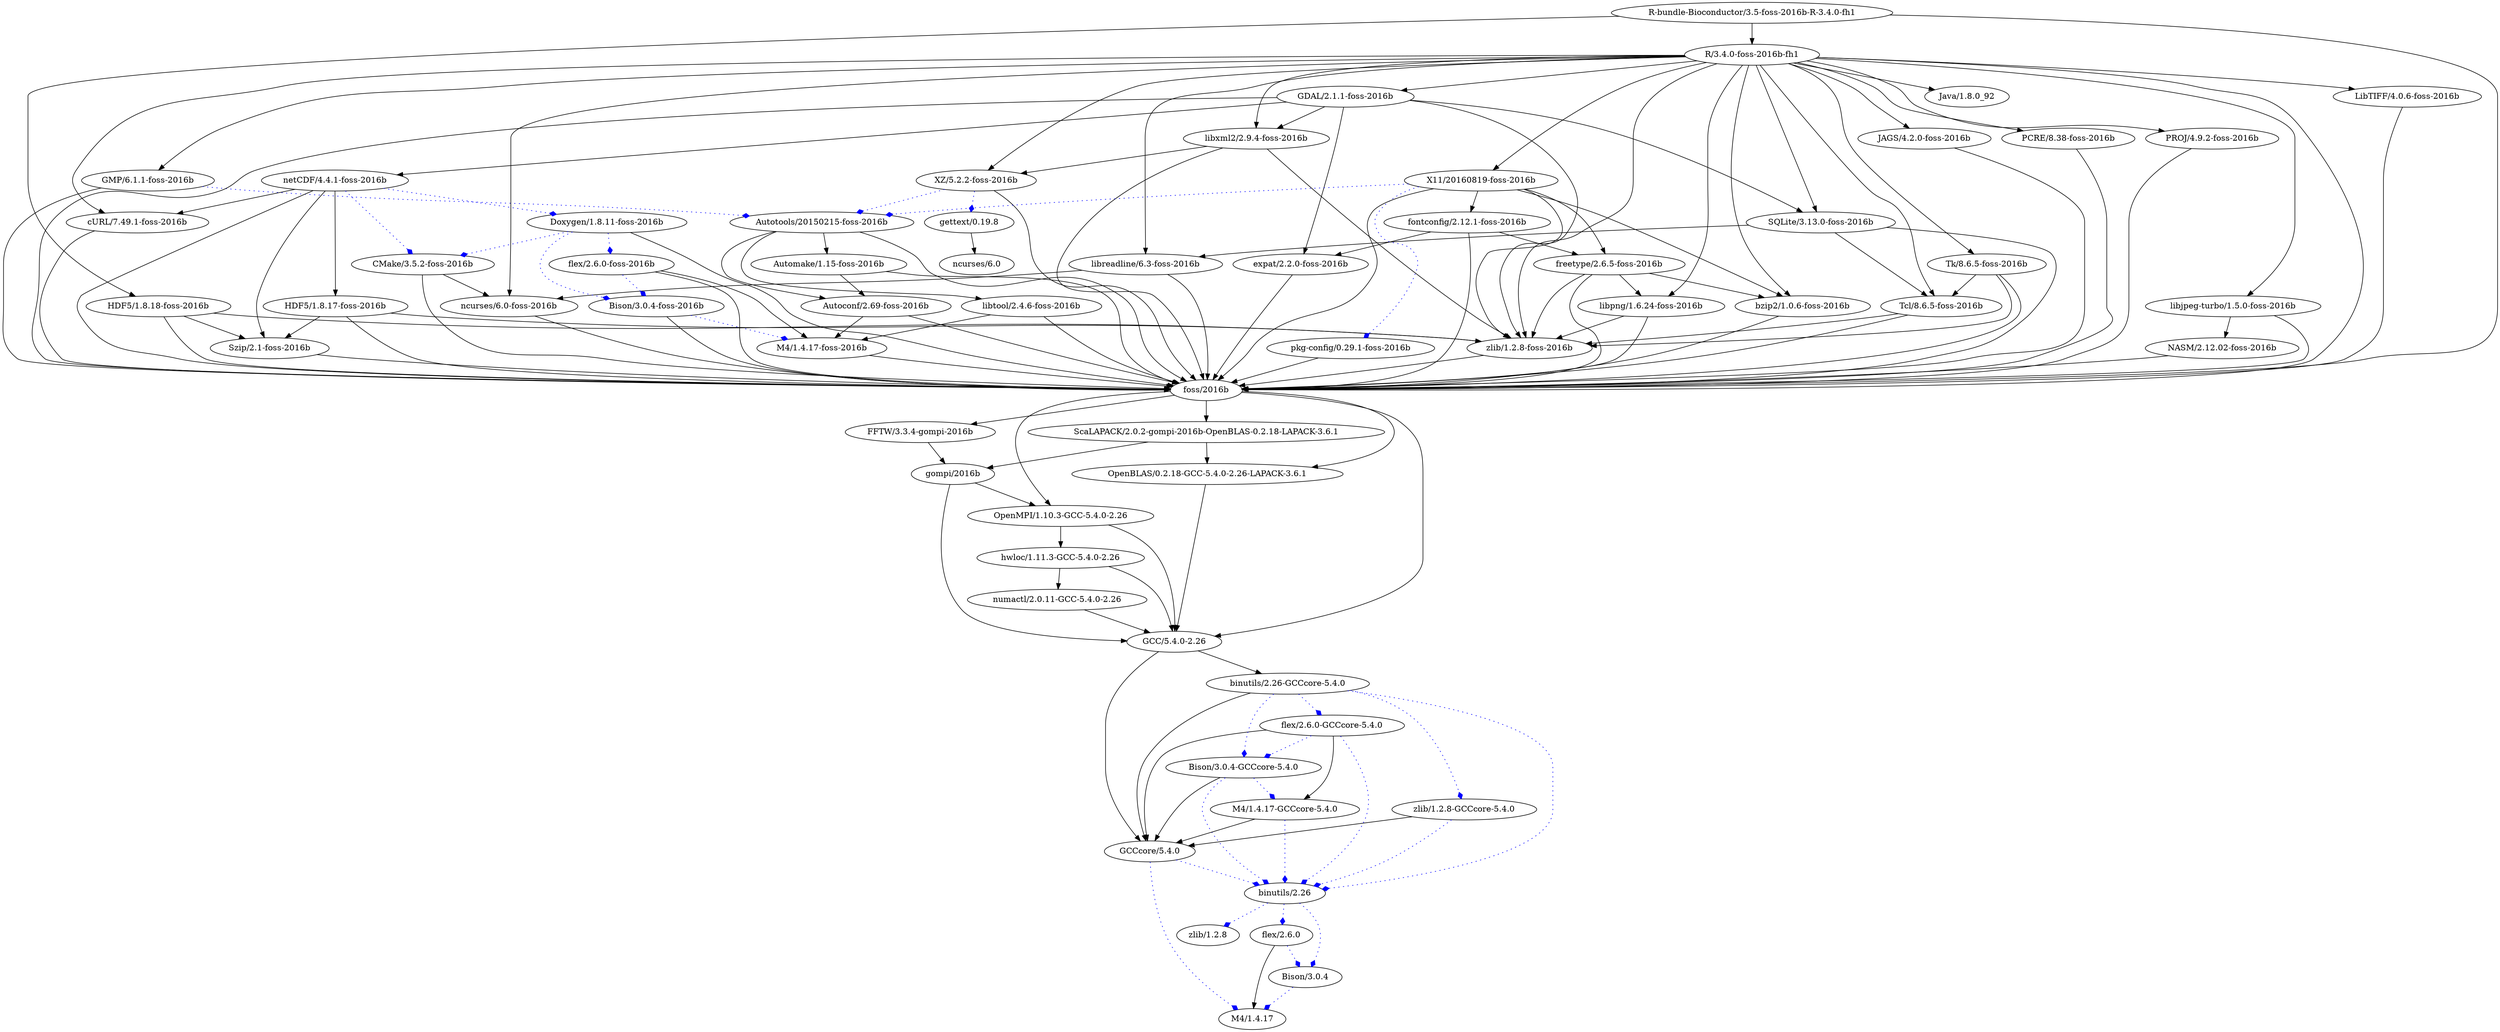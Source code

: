 digraph graphname {
"ncurses/6.0";
"PROJ/4.9.2-foss-2016b";
"GMP/6.1.1-foss-2016b";
"zlib/1.2.8-GCCcore-5.4.0";
"flex/2.6.0";
"libreadline/6.3-foss-2016b";
"M4/1.4.17";
"flex/2.6.0-foss-2016b";
"hwloc/1.11.3-GCC-5.4.0-2.26";
"OpenMPI/1.10.3-GCC-5.4.0-2.26";
"zlib/1.2.8";
"Bison/3.0.4";
"M4/1.4.17-foss-2016b";
"flex/2.6.0-GCCcore-5.4.0";
"Tcl/8.6.5-foss-2016b";
"JAGS/4.2.0-foss-2016b";
"Bison/3.0.4-foss-2016b";
"XZ/5.2.2-foss-2016b";
"libtool/2.4.6-foss-2016b";
"expat/2.2.0-foss-2016b";
"cURL/7.49.1-foss-2016b";
"Automake/1.15-foss-2016b";
"Doxygen/1.8.11-foss-2016b";
"R-bundle-Bioconductor/3.5-foss-2016b-R-3.4.0-fh1";
"Autotools/20150215-foss-2016b";
"PCRE/8.38-foss-2016b";
"GDAL/2.1.1-foss-2016b";
"Bison/3.0.4-GCCcore-5.4.0";
"gompi/2016b";
"Autoconf/2.69-foss-2016b";
"pkg-config/0.29.1-foss-2016b";
"gettext/0.19.8";
"SQLite/3.13.0-foss-2016b";
"HDF5/1.8.18-foss-2016b";
"HDF5/1.8.17-foss-2016b";
"ScaLAPACK/2.0.2-gompi-2016b-OpenBLAS-0.2.18-LAPACK-3.6.1";
"Java/1.8.0_92";
"libxml2/2.9.4-foss-2016b";
"M4/1.4.17-GCCcore-5.4.0";
"bzip2/1.0.6-foss-2016b";
"X11/20160819-foss-2016b";
"NASM/2.12.02-foss-2016b";
"R/3.4.0-foss-2016b-fh1";
"GCCcore/5.4.0";
"foss/2016b";
"freetype/2.6.5-foss-2016b";
"Szip/2.1-foss-2016b";
"Tk/8.6.5-foss-2016b";
"libjpeg-turbo/1.5.0-foss-2016b";
"libpng/1.6.24-foss-2016b";
"binutils/2.26-GCCcore-5.4.0";
"zlib/1.2.8-foss-2016b";
"fontconfig/2.12.1-foss-2016b";
"GCC/5.4.0-2.26";
"numactl/2.0.11-GCC-5.4.0-2.26";
"ncurses/6.0-foss-2016b";
"netCDF/4.4.1-foss-2016b";
"binutils/2.26";
"FFTW/3.3.4-gompi-2016b";
"LibTIFF/4.0.6-foss-2016b";
"OpenBLAS/0.2.18-GCC-5.4.0-2.26-LAPACK-3.6.1";
"CMake/3.5.2-foss-2016b";
"PROJ/4.9.2-foss-2016b" -> "foss/2016b";
"GMP/6.1.1-foss-2016b" -> "Autotools/20150215-foss-2016b"  [color=blue, style=dotted, arrowhead=diamond];
"GMP/6.1.1-foss-2016b" -> "foss/2016b";
"zlib/1.2.8-GCCcore-5.4.0" -> "binutils/2.26"  [color=blue, style=dotted, arrowhead=diamond];
"zlib/1.2.8-GCCcore-5.4.0" -> "GCCcore/5.4.0";
"flex/2.6.0" -> "M4/1.4.17";
"flex/2.6.0" -> "Bison/3.0.4"  [color=blue, style=dotted, arrowhead=diamond];
"libreadline/6.3-foss-2016b" -> "ncurses/6.0-foss-2016b";
"libreadline/6.3-foss-2016b" -> "foss/2016b";
"flex/2.6.0-foss-2016b" -> "M4/1.4.17-foss-2016b";
"flex/2.6.0-foss-2016b" -> "Bison/3.0.4-foss-2016b"  [color=blue, style=dotted, arrowhead=diamond];
"flex/2.6.0-foss-2016b" -> "foss/2016b";
"hwloc/1.11.3-GCC-5.4.0-2.26" -> "numactl/2.0.11-GCC-5.4.0-2.26";
"hwloc/1.11.3-GCC-5.4.0-2.26" -> "GCC/5.4.0-2.26";
"OpenMPI/1.10.3-GCC-5.4.0-2.26" -> "hwloc/1.11.3-GCC-5.4.0-2.26";
"OpenMPI/1.10.3-GCC-5.4.0-2.26" -> "GCC/5.4.0-2.26";
"Bison/3.0.4" -> "M4/1.4.17"  [color=blue, style=dotted, arrowhead=diamond];
"M4/1.4.17-foss-2016b" -> "foss/2016b";
"flex/2.6.0-GCCcore-5.4.0" -> "M4/1.4.17-GCCcore-5.4.0";
"flex/2.6.0-GCCcore-5.4.0" -> "Bison/3.0.4-GCCcore-5.4.0"  [color=blue, style=dotted, arrowhead=diamond];
"flex/2.6.0-GCCcore-5.4.0" -> "binutils/2.26"  [color=blue, style=dotted, arrowhead=diamond];
"flex/2.6.0-GCCcore-5.4.0" -> "GCCcore/5.4.0";
"Tcl/8.6.5-foss-2016b" -> "zlib/1.2.8-foss-2016b";
"Tcl/8.6.5-foss-2016b" -> "foss/2016b";
"JAGS/4.2.0-foss-2016b" -> "foss/2016b";
"Bison/3.0.4-foss-2016b" -> "M4/1.4.17-foss-2016b"  [color=blue, style=dotted, arrowhead=diamond];
"Bison/3.0.4-foss-2016b" -> "foss/2016b";
"XZ/5.2.2-foss-2016b" -> "Autotools/20150215-foss-2016b"  [color=blue, style=dotted, arrowhead=diamond];
"XZ/5.2.2-foss-2016b" -> "gettext/0.19.8"  [color=blue, style=dotted, arrowhead=diamond];
"XZ/5.2.2-foss-2016b" -> "foss/2016b";
"libtool/2.4.6-foss-2016b" -> "M4/1.4.17-foss-2016b";
"libtool/2.4.6-foss-2016b" -> "foss/2016b";
"expat/2.2.0-foss-2016b" -> "foss/2016b";
"cURL/7.49.1-foss-2016b" -> "foss/2016b";
"Automake/1.15-foss-2016b" -> "Autoconf/2.69-foss-2016b";
"Automake/1.15-foss-2016b" -> "foss/2016b";
"Doxygen/1.8.11-foss-2016b" -> "CMake/3.5.2-foss-2016b"  [color=blue, style=dotted, arrowhead=diamond];
"Doxygen/1.8.11-foss-2016b" -> "flex/2.6.0-foss-2016b"  [color=blue, style=dotted, arrowhead=diamond];
"Doxygen/1.8.11-foss-2016b" -> "Bison/3.0.4-foss-2016b"  [color=blue, style=dotted, arrowhead=diamond];
"Doxygen/1.8.11-foss-2016b" -> "foss/2016b";
"R-bundle-Bioconductor/3.5-foss-2016b-R-3.4.0-fh1" -> "R/3.4.0-foss-2016b-fh1";
"R-bundle-Bioconductor/3.5-foss-2016b-R-3.4.0-fh1" -> "HDF5/1.8.18-foss-2016b";
"R-bundle-Bioconductor/3.5-foss-2016b-R-3.4.0-fh1" -> "foss/2016b";
"Autotools/20150215-foss-2016b" -> "Autoconf/2.69-foss-2016b";
"Autotools/20150215-foss-2016b" -> "Automake/1.15-foss-2016b";
"Autotools/20150215-foss-2016b" -> "libtool/2.4.6-foss-2016b";
"Autotools/20150215-foss-2016b" -> "foss/2016b";
"PCRE/8.38-foss-2016b" -> "foss/2016b";
"GDAL/2.1.1-foss-2016b" -> "netCDF/4.4.1-foss-2016b";
"GDAL/2.1.1-foss-2016b" -> "expat/2.2.0-foss-2016b";
"GDAL/2.1.1-foss-2016b" -> "libxml2/2.9.4-foss-2016b";
"GDAL/2.1.1-foss-2016b" -> "zlib/1.2.8-foss-2016b";
"GDAL/2.1.1-foss-2016b" -> "SQLite/3.13.0-foss-2016b";
"GDAL/2.1.1-foss-2016b" -> "foss/2016b";
"Bison/3.0.4-GCCcore-5.4.0" -> "M4/1.4.17-GCCcore-5.4.0"  [color=blue, style=dotted, arrowhead=diamond];
"Bison/3.0.4-GCCcore-5.4.0" -> "binutils/2.26"  [color=blue, style=dotted, arrowhead=diamond];
"Bison/3.0.4-GCCcore-5.4.0" -> "GCCcore/5.4.0";
"gompi/2016b" -> "GCC/5.4.0-2.26";
"gompi/2016b" -> "OpenMPI/1.10.3-GCC-5.4.0-2.26";
"Autoconf/2.69-foss-2016b" -> "M4/1.4.17-foss-2016b";
"Autoconf/2.69-foss-2016b" -> "foss/2016b";
"pkg-config/0.29.1-foss-2016b" -> "foss/2016b";
"gettext/0.19.8" -> "ncurses/6.0";
"SQLite/3.13.0-foss-2016b" -> "libreadline/6.3-foss-2016b";
"SQLite/3.13.0-foss-2016b" -> "Tcl/8.6.5-foss-2016b";
"SQLite/3.13.0-foss-2016b" -> "foss/2016b";
"HDF5/1.8.18-foss-2016b" -> "zlib/1.2.8-foss-2016b";
"HDF5/1.8.18-foss-2016b" -> "Szip/2.1-foss-2016b";
"HDF5/1.8.18-foss-2016b" -> "foss/2016b";
"HDF5/1.8.17-foss-2016b" -> "zlib/1.2.8-foss-2016b";
"HDF5/1.8.17-foss-2016b" -> "Szip/2.1-foss-2016b";
"HDF5/1.8.17-foss-2016b" -> "foss/2016b";
"ScaLAPACK/2.0.2-gompi-2016b-OpenBLAS-0.2.18-LAPACK-3.6.1" -> "OpenBLAS/0.2.18-GCC-5.4.0-2.26-LAPACK-3.6.1";
"ScaLAPACK/2.0.2-gompi-2016b-OpenBLAS-0.2.18-LAPACK-3.6.1" -> "gompi/2016b";
"libxml2/2.9.4-foss-2016b" -> "zlib/1.2.8-foss-2016b";
"libxml2/2.9.4-foss-2016b" -> "XZ/5.2.2-foss-2016b";
"libxml2/2.9.4-foss-2016b" -> "foss/2016b";
"M4/1.4.17-GCCcore-5.4.0" -> "binutils/2.26"  [color=blue, style=dotted, arrowhead=diamond];
"M4/1.4.17-GCCcore-5.4.0" -> "GCCcore/5.4.0";
"bzip2/1.0.6-foss-2016b" -> "foss/2016b";
"X11/20160819-foss-2016b" -> "freetype/2.6.5-foss-2016b";
"X11/20160819-foss-2016b" -> "fontconfig/2.12.1-foss-2016b";
"X11/20160819-foss-2016b" -> "zlib/1.2.8-foss-2016b";
"X11/20160819-foss-2016b" -> "bzip2/1.0.6-foss-2016b";
"X11/20160819-foss-2016b" -> "Autotools/20150215-foss-2016b"  [color=blue, style=dotted, arrowhead=diamond];
"X11/20160819-foss-2016b" -> "pkg-config/0.29.1-foss-2016b"  [color=blue, style=dotted, arrowhead=diamond];
"X11/20160819-foss-2016b" -> "foss/2016b";
"NASM/2.12.02-foss-2016b" -> "foss/2016b";
"R/3.4.0-foss-2016b-fh1" -> "libreadline/6.3-foss-2016b";
"R/3.4.0-foss-2016b-fh1" -> "ncurses/6.0-foss-2016b";
"R/3.4.0-foss-2016b-fh1" -> "bzip2/1.0.6-foss-2016b";
"R/3.4.0-foss-2016b-fh1" -> "XZ/5.2.2-foss-2016b";
"R/3.4.0-foss-2016b-fh1" -> "zlib/1.2.8-foss-2016b";
"R/3.4.0-foss-2016b-fh1" -> "SQLite/3.13.0-foss-2016b";
"R/3.4.0-foss-2016b-fh1" -> "PCRE/8.38-foss-2016b";
"R/3.4.0-foss-2016b-fh1" -> "libpng/1.6.24-foss-2016b";
"R/3.4.0-foss-2016b-fh1" -> "libjpeg-turbo/1.5.0-foss-2016b";
"R/3.4.0-foss-2016b-fh1" -> "LibTIFF/4.0.6-foss-2016b";
"R/3.4.0-foss-2016b-fh1" -> "Java/1.8.0_92";
"R/3.4.0-foss-2016b-fh1" -> "Tcl/8.6.5-foss-2016b";
"R/3.4.0-foss-2016b-fh1" -> "Tk/8.6.5-foss-2016b";
"R/3.4.0-foss-2016b-fh1" -> "cURL/7.49.1-foss-2016b";
"R/3.4.0-foss-2016b-fh1" -> "libxml2/2.9.4-foss-2016b";
"R/3.4.0-foss-2016b-fh1" -> "X11/20160819-foss-2016b";
"R/3.4.0-foss-2016b-fh1" -> "GDAL/2.1.1-foss-2016b";
"R/3.4.0-foss-2016b-fh1" -> "PROJ/4.9.2-foss-2016b";
"R/3.4.0-foss-2016b-fh1" -> "GMP/6.1.1-foss-2016b";
"R/3.4.0-foss-2016b-fh1" -> "JAGS/4.2.0-foss-2016b";
"R/3.4.0-foss-2016b-fh1" -> "foss/2016b";
"GCCcore/5.4.0" -> "binutils/2.26"  [color=blue, style=dotted, arrowhead=diamond];
"GCCcore/5.4.0" -> "M4/1.4.17"  [color=blue, style=dotted, arrowhead=diamond];
"foss/2016b" -> "GCC/5.4.0-2.26";
"foss/2016b" -> "OpenMPI/1.10.3-GCC-5.4.0-2.26";
"foss/2016b" -> "OpenBLAS/0.2.18-GCC-5.4.0-2.26-LAPACK-3.6.1";
"foss/2016b" -> "FFTW/3.3.4-gompi-2016b";
"foss/2016b" -> "ScaLAPACK/2.0.2-gompi-2016b-OpenBLAS-0.2.18-LAPACK-3.6.1";
"freetype/2.6.5-foss-2016b" -> "libpng/1.6.24-foss-2016b";
"freetype/2.6.5-foss-2016b" -> "bzip2/1.0.6-foss-2016b";
"freetype/2.6.5-foss-2016b" -> "zlib/1.2.8-foss-2016b";
"freetype/2.6.5-foss-2016b" -> "foss/2016b";
"Szip/2.1-foss-2016b" -> "foss/2016b";
"Tk/8.6.5-foss-2016b" -> "Tcl/8.6.5-foss-2016b";
"Tk/8.6.5-foss-2016b" -> "zlib/1.2.8-foss-2016b";
"Tk/8.6.5-foss-2016b" -> "foss/2016b";
"libjpeg-turbo/1.5.0-foss-2016b" -> "NASM/2.12.02-foss-2016b";
"libjpeg-turbo/1.5.0-foss-2016b" -> "foss/2016b";
"libpng/1.6.24-foss-2016b" -> "zlib/1.2.8-foss-2016b";
"libpng/1.6.24-foss-2016b" -> "foss/2016b";
"binutils/2.26-GCCcore-5.4.0" -> "flex/2.6.0-GCCcore-5.4.0"  [color=blue, style=dotted, arrowhead=diamond];
"binutils/2.26-GCCcore-5.4.0" -> "Bison/3.0.4-GCCcore-5.4.0"  [color=blue, style=dotted, arrowhead=diamond];
"binutils/2.26-GCCcore-5.4.0" -> "zlib/1.2.8-GCCcore-5.4.0"  [color=blue, style=dotted, arrowhead=diamond];
"binutils/2.26-GCCcore-5.4.0" -> "binutils/2.26"  [color=blue, style=dotted, arrowhead=diamond];
"binutils/2.26-GCCcore-5.4.0" -> "GCCcore/5.4.0";
"zlib/1.2.8-foss-2016b" -> "foss/2016b";
"fontconfig/2.12.1-foss-2016b" -> "expat/2.2.0-foss-2016b";
"fontconfig/2.12.1-foss-2016b" -> "freetype/2.6.5-foss-2016b";
"fontconfig/2.12.1-foss-2016b" -> "foss/2016b";
"GCC/5.4.0-2.26" -> "GCCcore/5.4.0";
"GCC/5.4.0-2.26" -> "binutils/2.26-GCCcore-5.4.0";
"numactl/2.0.11-GCC-5.4.0-2.26" -> "GCC/5.4.0-2.26";
"ncurses/6.0-foss-2016b" -> "foss/2016b";
"netCDF/4.4.1-foss-2016b" -> "HDF5/1.8.17-foss-2016b";
"netCDF/4.4.1-foss-2016b" -> "cURL/7.49.1-foss-2016b";
"netCDF/4.4.1-foss-2016b" -> "Szip/2.1-foss-2016b";
"netCDF/4.4.1-foss-2016b" -> "CMake/3.5.2-foss-2016b"  [color=blue, style=dotted, arrowhead=diamond];
"netCDF/4.4.1-foss-2016b" -> "Doxygen/1.8.11-foss-2016b"  [color=blue, style=dotted, arrowhead=diamond];
"netCDF/4.4.1-foss-2016b" -> "foss/2016b";
"binutils/2.26" -> "flex/2.6.0"  [color=blue, style=dotted, arrowhead=diamond];
"binutils/2.26" -> "Bison/3.0.4"  [color=blue, style=dotted, arrowhead=diamond];
"binutils/2.26" -> "zlib/1.2.8"  [color=blue, style=dotted, arrowhead=diamond];
"FFTW/3.3.4-gompi-2016b" -> "gompi/2016b";
"LibTIFF/4.0.6-foss-2016b" -> "foss/2016b";
"OpenBLAS/0.2.18-GCC-5.4.0-2.26-LAPACK-3.6.1" -> "GCC/5.4.0-2.26";
"CMake/3.5.2-foss-2016b" -> "ncurses/6.0-foss-2016b";
"CMake/3.5.2-foss-2016b" -> "foss/2016b";
}
